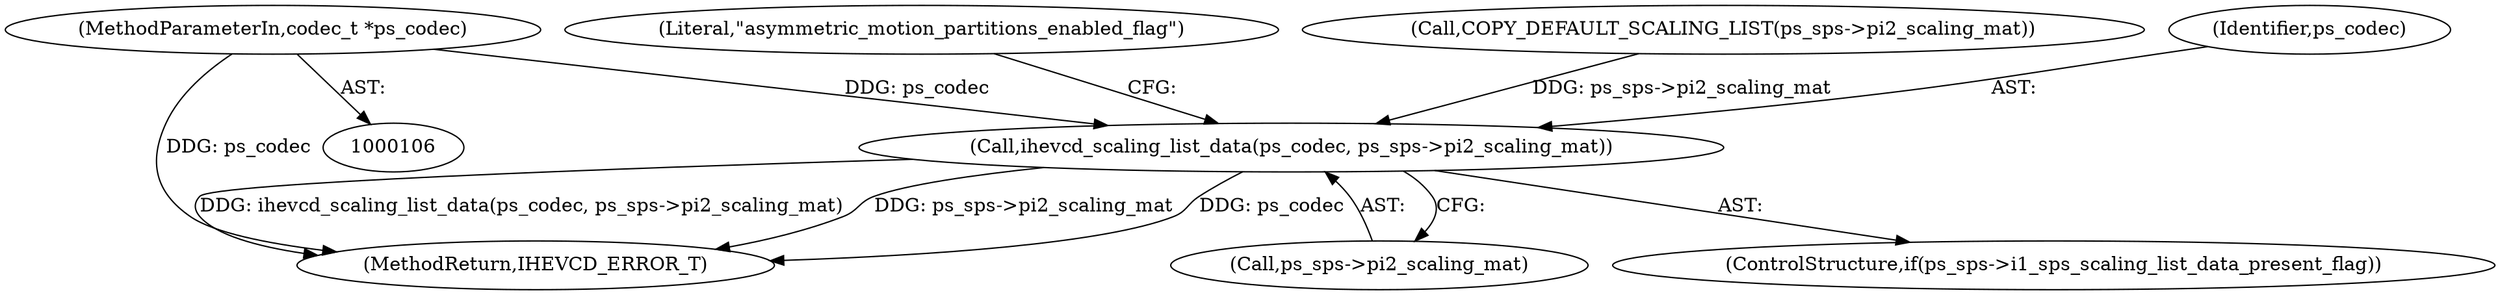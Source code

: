 digraph "0_Android_1ab5ce7e42feccd49e49752e6f58f9097ac5d254@pointer" {
"1000107" [label="(MethodParameterIn,codec_t *ps_codec)"];
"1000767" [label="(Call,ihevcd_scaling_list_data(ps_codec, ps_sps->pi2_scaling_mat))"];
"1000779" [label="(Literal,\"asymmetric_motion_partitions_enabled_flag\")"];
"1000769" [label="(Call,ps_sps->pi2_scaling_mat)"];
"1000107" [label="(MethodParameterIn,codec_t *ps_codec)"];
"1001336" [label="(MethodReturn,IHEVCD_ERROR_T)"];
"1000749" [label="(Call,COPY_DEFAULT_SCALING_LIST(ps_sps->pi2_scaling_mat))"];
"1000768" [label="(Identifier,ps_codec)"];
"1000767" [label="(Call,ihevcd_scaling_list_data(ps_codec, ps_sps->pi2_scaling_mat))"];
"1000763" [label="(ControlStructure,if(ps_sps->i1_sps_scaling_list_data_present_flag))"];
"1000107" -> "1000106"  [label="AST: "];
"1000107" -> "1001336"  [label="DDG: ps_codec"];
"1000107" -> "1000767"  [label="DDG: ps_codec"];
"1000767" -> "1000763"  [label="AST: "];
"1000767" -> "1000769"  [label="CFG: "];
"1000768" -> "1000767"  [label="AST: "];
"1000769" -> "1000767"  [label="AST: "];
"1000779" -> "1000767"  [label="CFG: "];
"1000767" -> "1001336"  [label="DDG: ihevcd_scaling_list_data(ps_codec, ps_sps->pi2_scaling_mat)"];
"1000767" -> "1001336"  [label="DDG: ps_sps->pi2_scaling_mat"];
"1000767" -> "1001336"  [label="DDG: ps_codec"];
"1000749" -> "1000767"  [label="DDG: ps_sps->pi2_scaling_mat"];
}
